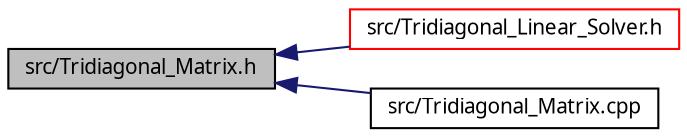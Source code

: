 digraph G
{
  edge [fontname="FreeSans.ttf",fontsize=10,labelfontname="FreeSans.ttf",labelfontsize=10];
  node [fontname="FreeSans.ttf",fontsize=10,shape=record];
  rankdir=LR;
  Node1 [label="src/Tridiagonal_Matrix.h",height=0.2,width=0.4,color="black", fillcolor="grey75", style="filled" fontcolor="black"];
  Node1 -> Node2 [dir=back,color="midnightblue",fontsize=10,style="solid",fontname="FreeSans.ttf"];
  Node2 [label="src/Tridiagonal_Linear_Solver.h",height=0.2,width=0.4,color="red", fillcolor="white", style="filled",URL="$Tridiagonal__Linear__Solver_8h.html"];
  Node1 -> Node3 [dir=back,color="midnightblue",fontsize=10,style="solid",fontname="FreeSans.ttf"];
  Node3 [label="src/Tridiagonal_Matrix.cpp",height=0.2,width=0.4,color="black", fillcolor="white", style="filled",URL="$Tridiagonal__Matrix_8cpp.html"];
}
